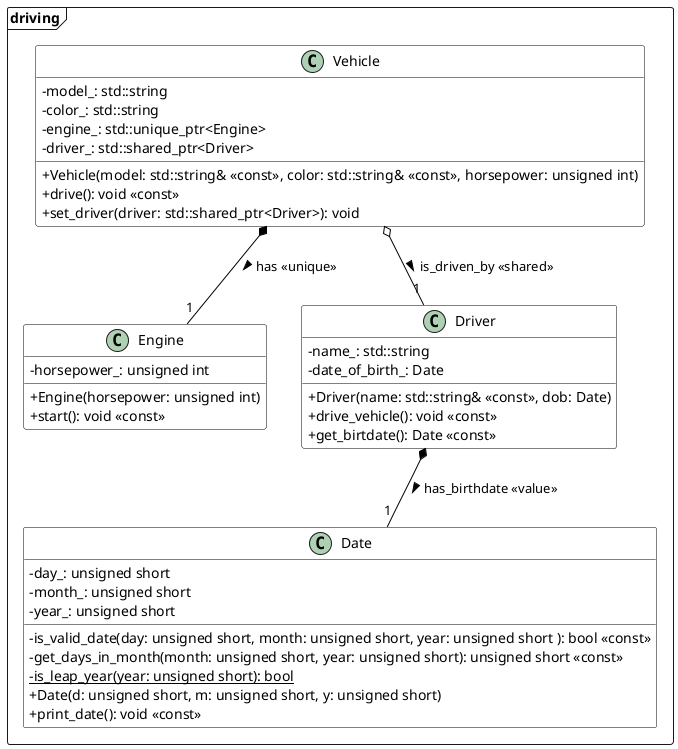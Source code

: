 @startuml "Driving Scenario"

skinparam classAttributeIconSize 0
skinparam class {
    BackgroundColor White
    ArrowColor Black
    BorderColor Black
}

Package driving <<Frame>>{
class Vehicle {
    -model_: std::string
    -color_: std::string
    -engine_: std::unique_ptr<Engine>
    -driver_: std::shared_ptr<Driver>
    +Vehicle(model: std::string& <<const>>, color: std::string& <<const>>, horsepower: unsigned int)
    +drive(): void <<const>>
    +set_driver(driver: std::shared_ptr<Driver>): void
}

class Engine {
    -horsepower_: unsigned int
    +Engine(horsepower: unsigned int)
    +start(): void <<const>>
}

class Driver {
    -name_: std::string
    -date_of_birth_: Date
    +Driver(name: std::string& <<const>>, dob: Date)
    +drive_vehicle(): void <<const>>
    +get_birtdate(): Date <<const>>
}

class Date {
    - day_: unsigned short
    - month_: unsigned short
    - year_: unsigned short
    - is_valid_date(day: unsigned short, month: unsigned short, year: unsigned short ): bool <<const>>
    - get_days_in_month(month: unsigned short, year: unsigned short): unsigned short <<const>>
    - {static} is_leap_year(year: unsigned short): bool
    + Date(d: unsigned short, m: unsigned short, y: unsigned short)
    + print_date(): void <<const>>
}

Vehicle *-- "1" Engine : has <<unique>> >
Vehicle o-- "1" Driver : is_driven_by <<shared>> >
Driver *-- "1" Date : has_birthdate <<value>> >
}
@enduml
